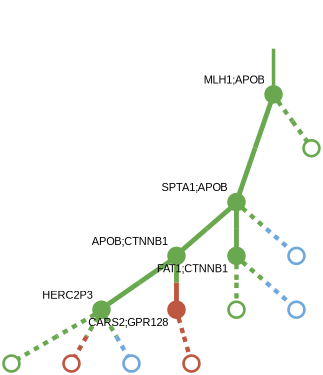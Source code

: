 strict digraph  {
graph[splines=false]; nodesep=0.7; rankdir=TB; ranksep=0.6; forcelabels=true; dpi=600; size=2.5;
0 [color="#6aa84fff", fillcolor="#6aa84fff", fixedsize=true, fontname=Arial, fontsize="12pt", height="0.25", label="", penwidth=3, shape=circle, style=filled, xlabel=HERC2P3];
11 [color="#6aa84fff", fillcolor="#6aa84fff", fixedsize=true, fontname=Arial, fontsize="12pt", height="0.25", label="", penwidth=3, shape=circle, style=solid, xlabel=""];
12 [color="#be5742ff", fillcolor="#be5742ff", fixedsize=true, fontname=Arial, fontsize="12pt", height="0.25", label="", penwidth=3, shape=circle, style=solid, xlabel=""];
13 [color="#6fa8dcff", fillcolor="#6fa8dcff", fixedsize=true, fontname=Arial, fontsize="12pt", height="0.25", label="", penwidth=3, shape=circle, style=solid, xlabel=""];
1 [color="#6aa84fff", fillcolor="#6aa84fff", fixedsize=true, fontname=Arial, fontsize="12pt", height="0.25", label="", penwidth=3, shape=circle, style=filled, xlabel="APOB;CTNNB1"];
2 [color="#be5742ff", fillcolor="#be5742ff", fixedsize=true, fontname=Arial, fontsize="12pt", height="0.25", label="", penwidth=3, shape=circle, style=filled, xlabel="CARS2;GPR128"];
7 [color="#be5742ff", fillcolor="#be5742ff", fixedsize=true, fontname=Arial, fontsize="12pt", height="0.25", label="", penwidth=3, shape=circle, style=solid, xlabel=""];
3 [color="#6aa84fff", fillcolor="#6aa84fff", fixedsize=true, fontname=Arial, fontsize="12pt", height="0.25", label="", penwidth=3, shape=circle, style=filled, xlabel="FAT1;CTNNB1"];
8 [color="#6aa84fff", fillcolor="#6aa84fff", fixedsize=true, fontname=Arial, fontsize="12pt", height="0.25", label="", penwidth=3, shape=circle, style=solid, xlabel=""];
9 [color="#6fa8dcff", fillcolor="#6fa8dcff", fixedsize=true, fontname=Arial, fontsize="12pt", height="0.25", label="", penwidth=3, shape=circle, style=solid, xlabel=""];
4 [color="#6aa84fff", fillcolor="#6aa84fff", fixedsize=true, fontname=Arial, fontsize="12pt", height="0.25", label="", penwidth=3, shape=circle, style=filled, xlabel="SPTA1;APOB"];
10 [color="#6fa8dcff", fillcolor="#6fa8dcff", fixedsize=true, fontname=Arial, fontsize="12pt", height="0.25", label="", penwidth=3, shape=circle, style=solid, xlabel=""];
5 [color="#6aa84fff", fillcolor="#6aa84fff", fixedsize=true, fontname=Arial, fontsize="12pt", height="0.25", label="", penwidth=3, shape=circle, style=filled, xlabel="MLH1;APOB"];
6 [color="#6aa84fff", fillcolor="#6aa84fff", fixedsize=true, fontname=Arial, fontsize="12pt", height="0.25", label="", penwidth=3, shape=circle, style=solid, xlabel=""];
normal [label="", penwidth=3, style=invis, xlabel="MLH1;APOB"];
0 -> 11  [arrowsize=0, color="#6aa84fff;0.5:#6aa84fff", minlen="1.0042134523391724", penwidth=5, style=dashed];
0 -> 12  [arrowsize=0, color="#6aa84fff;0.5:#be5742ff", minlen="1.0042134523391724", penwidth=5, style=dashed];
0 -> 13  [arrowsize=0, color="#6aa84fff;0.5:#6fa8dcff", minlen="1.0042134523391724", penwidth=5, style=dashed];
1 -> 0  [arrowsize=0, color="#6aa84fff;0.5:#6aa84fff", minlen="1.0084270238876343", penwidth="5.5", style=solid];
1 -> 2  [arrowsize=0, color="#6aa84fff;0.5:#be5742ff", minlen="1.016853928565979", penwidth="5.5", style=solid];
2 -> 7  [arrowsize=0, color="#be5742ff;0.5:#be5742ff", minlen="1.0042134523391724", penwidth=5, style=dashed];
3 -> 8  [arrowsize=0, color="#6aa84fff;0.5:#6aa84fff", minlen="1.0042134523391724", penwidth=5, style=dashed];
3 -> 9  [arrowsize=0, color="#6aa84fff;0.5:#6fa8dcff", minlen="1.0042134523391724", penwidth=5, style=dashed];
4 -> 1  [arrowsize=0, color="#6aa84fff;0.5:#6aa84fff", minlen="1.185393214225769", penwidth="5.5", style=solid];
4 -> 3  [arrowsize=0, color="#6aa84fff;0.5:#6aa84fff", minlen="1.4297752380371094", penwidth="5.5", style=solid];
4 -> 10  [arrowsize=0, color="#6aa84fff;0.5:#6fa8dcff", minlen="1.0042134523391724", penwidth=5, style=dashed];
5 -> 4  [arrowsize=0, color="#6aa84fff;0.5:#6aa84fff", minlen="2.5", penwidth="5.5", style=solid];
5 -> 6  [arrowsize=0, color="#6aa84fff;0.5:#6aa84fff", minlen="1.0042134523391724", penwidth=5, style=dashed];
normal -> 5  [arrowsize=0, color="#6aa84fff", label="", penwidth=4, style=solid];
}
